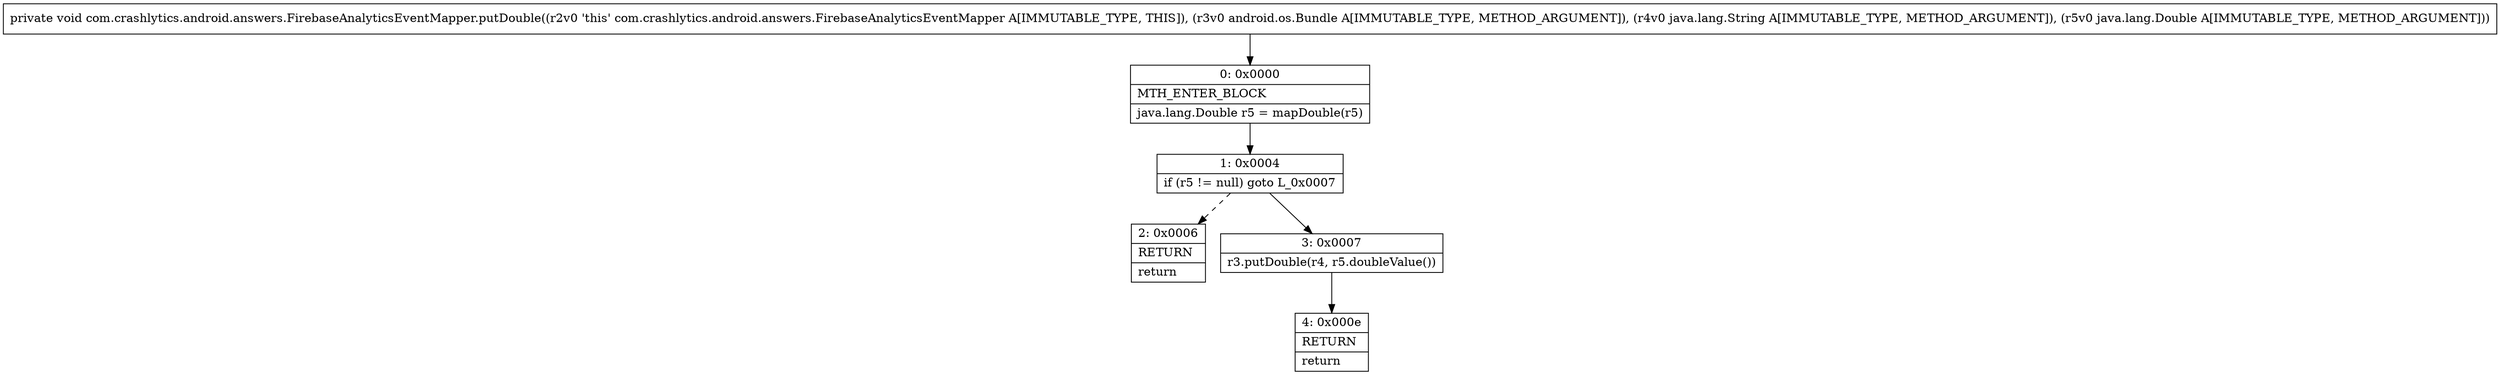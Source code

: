 digraph "CFG forcom.crashlytics.android.answers.FirebaseAnalyticsEventMapper.putDouble(Landroid\/os\/Bundle;Ljava\/lang\/String;Ljava\/lang\/Double;)V" {
Node_0 [shape=record,label="{0\:\ 0x0000|MTH_ENTER_BLOCK\l|java.lang.Double r5 = mapDouble(r5)\l}"];
Node_1 [shape=record,label="{1\:\ 0x0004|if (r5 != null) goto L_0x0007\l}"];
Node_2 [shape=record,label="{2\:\ 0x0006|RETURN\l|return\l}"];
Node_3 [shape=record,label="{3\:\ 0x0007|r3.putDouble(r4, r5.doubleValue())\l}"];
Node_4 [shape=record,label="{4\:\ 0x000e|RETURN\l|return\l}"];
MethodNode[shape=record,label="{private void com.crashlytics.android.answers.FirebaseAnalyticsEventMapper.putDouble((r2v0 'this' com.crashlytics.android.answers.FirebaseAnalyticsEventMapper A[IMMUTABLE_TYPE, THIS]), (r3v0 android.os.Bundle A[IMMUTABLE_TYPE, METHOD_ARGUMENT]), (r4v0 java.lang.String A[IMMUTABLE_TYPE, METHOD_ARGUMENT]), (r5v0 java.lang.Double A[IMMUTABLE_TYPE, METHOD_ARGUMENT])) }"];
MethodNode -> Node_0;
Node_0 -> Node_1;
Node_1 -> Node_2[style=dashed];
Node_1 -> Node_3;
Node_3 -> Node_4;
}

